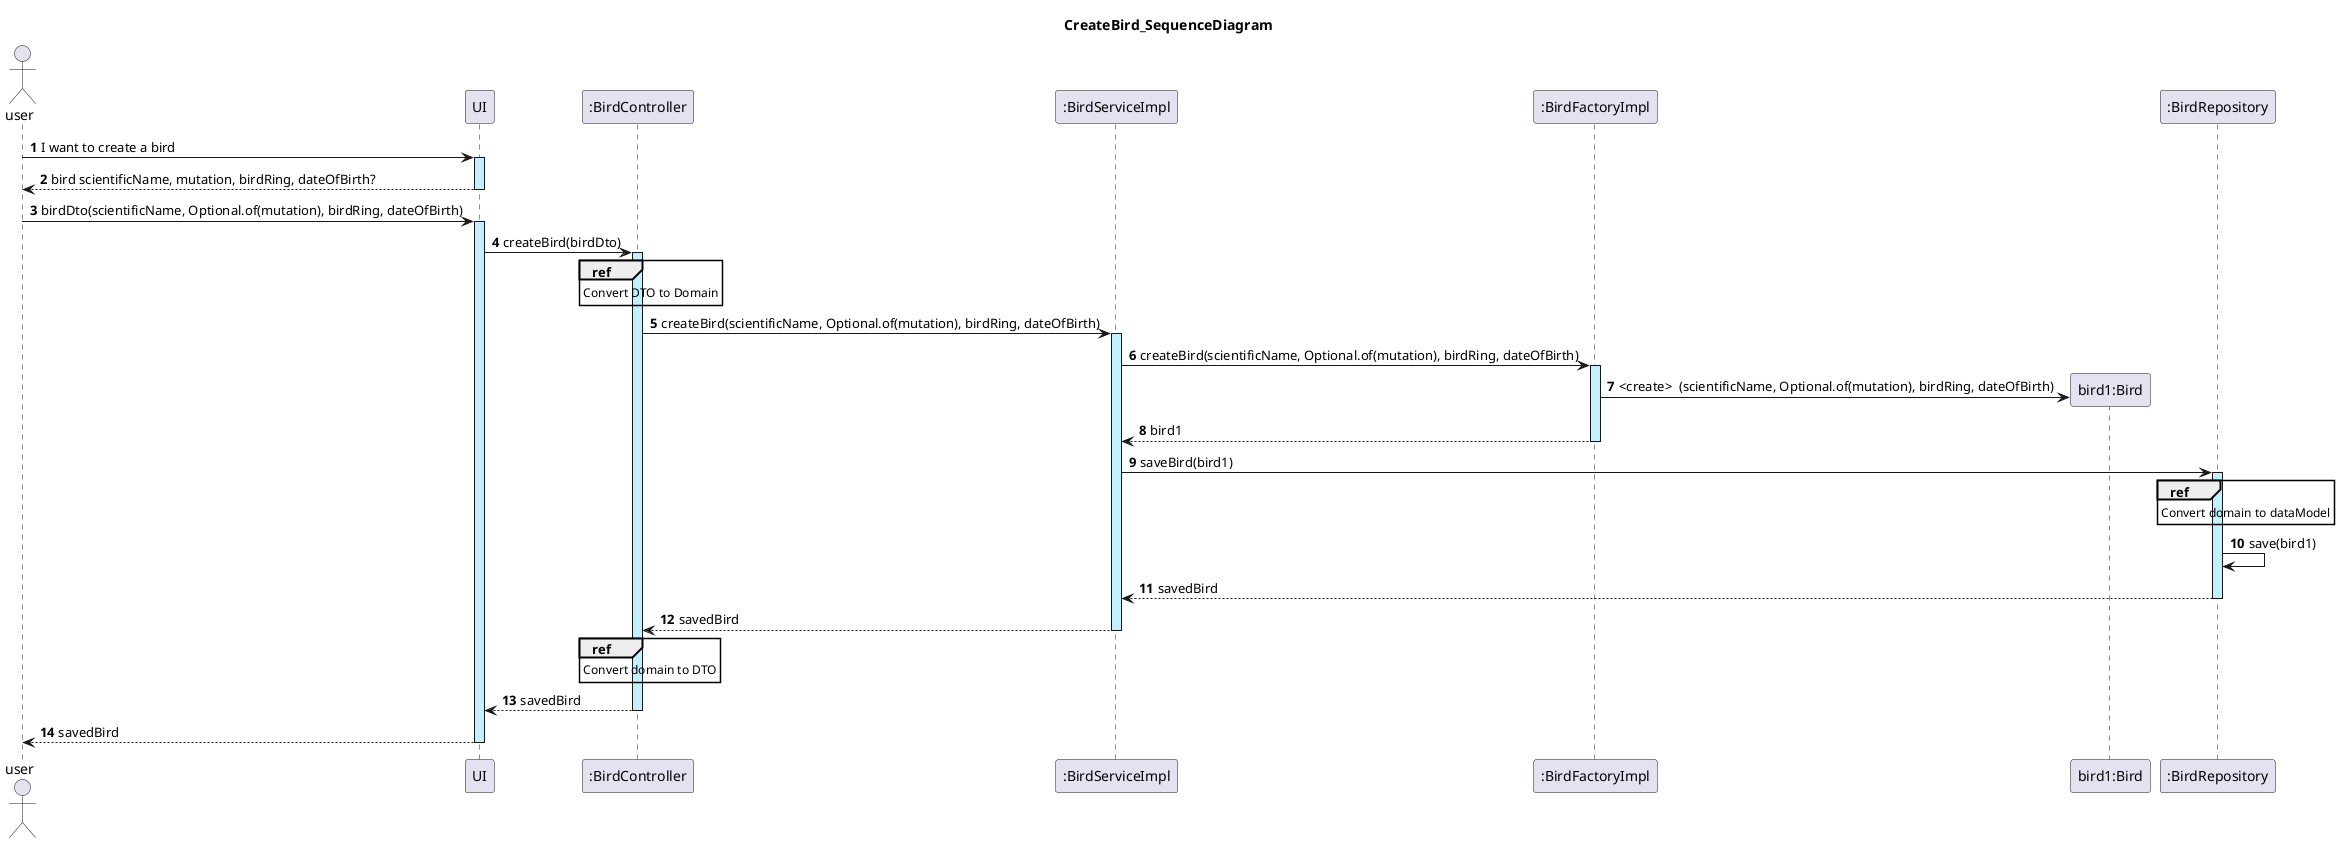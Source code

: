 @startuml
actor user
autonumber

title: CreateBird_SequenceDiagram

user -> UI ++ #application : I want to create a bird
UI --> user -- : bird scientificName, mutation, birdRing, dateOfBirth?

user -> UI ++ #application : birdDto(scientificName, Optional.of(mutation), birdRing, dateOfBirth)
UI -> ":BirdController" as BC ++ #application : createBird(birdDto)
ref over BC
    Convert DTO to Domain
end ref
BC -> ":BirdServiceImpl" as BS ++ #application : createBird(scientificName, Optional.of(mutation), birdRing, dateOfBirth)
BS -> ":BirdFactoryImpl" as BF ++ #application : createBird(scientificName, Optional.of(mutation), birdRing, dateOfBirth)

create "bird1:Bird" as BD
BF -> BD : <create>  (scientificName, Optional.of(mutation), birdRing, dateOfBirth)
BF --> BS  -- : bird1

BS -> ":BirdRepository" as BR ++ #application : saveBird(bird1)
ref over BR
    Convert domain to dataModel
end ref
BR -> BR : save(bird1)
BR --> BS  -- : savedBird

BS --> BC -- : savedBird
ref over BC
    Convert domain to DTO
end ref
BC --> UI -- : savedBird
UI --> user -- : savedBird
@enduml